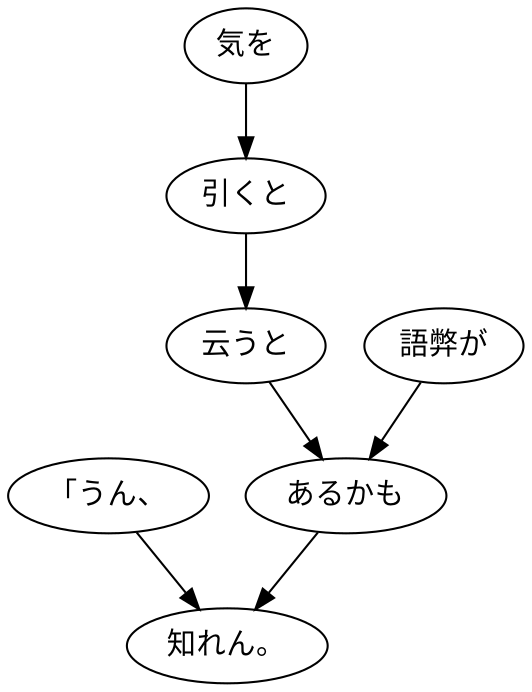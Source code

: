 digraph graph2445 {
	node0 [label="「うん、"];
	node1 [label="気を"];
	node2 [label="引くと"];
	node3 [label="云うと"];
	node4 [label="語弊が"];
	node5 [label="あるかも"];
	node6 [label="知れん。"];
	node0 -> node6;
	node1 -> node2;
	node2 -> node3;
	node3 -> node5;
	node4 -> node5;
	node5 -> node6;
}
